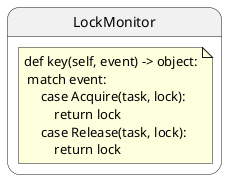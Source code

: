 @startuml
state LockMonitor{
  note as KEYNOTE
   def key(self, event) -> object:
    match event:
        case Acquire(task, lock):
            return lock
        case Release(task, lock):
            return lock
  end note
}
@enduml